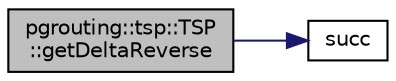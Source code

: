 digraph "pgrouting::tsp::TSP::getDeltaReverse"
{
  edge [fontname="Helvetica",fontsize="10",labelfontname="Helvetica",labelfontsize="10"];
  node [fontname="Helvetica",fontsize="10",shape=record];
  rankdir="LR";
  Node1 [label="pgrouting::tsp::TSP\l::getDeltaReverse",height=0.2,width=0.4,color="black", fillcolor="grey75", style="filled" fontcolor="black"];
  Node1 -> Node2 [color="midnightblue",fontsize="10",style="solid",fontname="Helvetica"];
  Node2 [label="succ",height=0.2,width=0.4,color="black", fillcolor="white", style="filled",URL="$pgr__tsp_8cpp.html#a22c9c33db631799428477fa1ccfd6258"];
}
